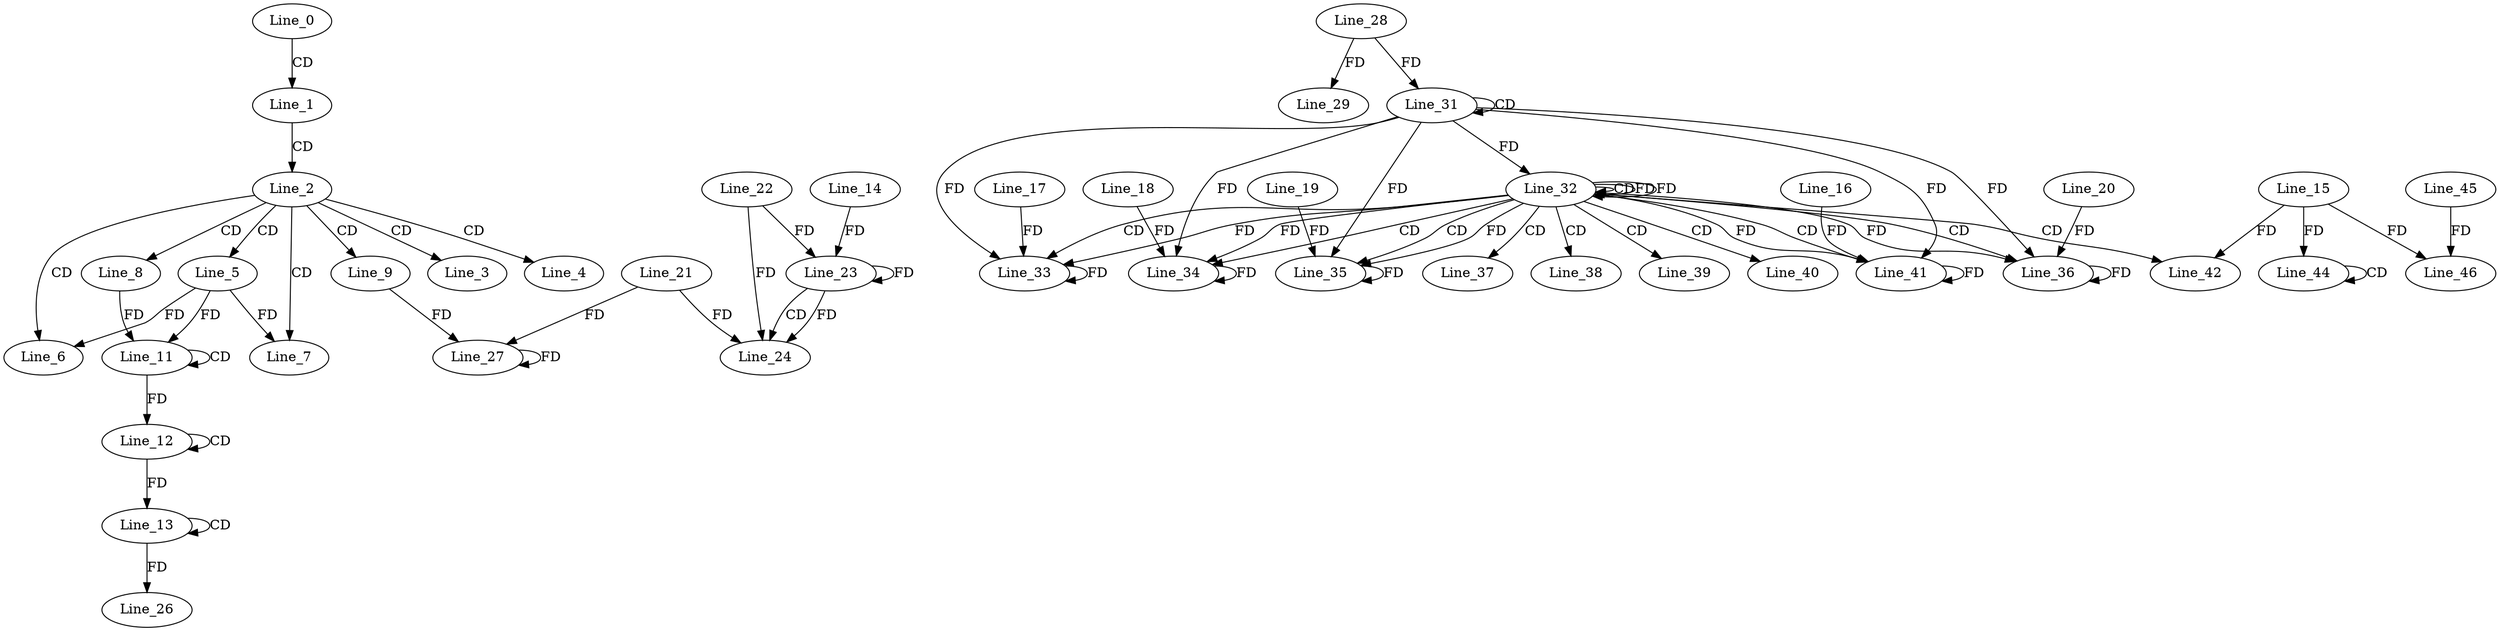 digraph G {
  Line_0;
  Line_1;
  Line_2;
  Line_3;
  Line_4;
  Line_5;
  Line_6;
  Line_7;
  Line_8;
  Line_9;
  Line_11;
  Line_11;
  Line_12;
  Line_12;
  Line_13;
  Line_13;
  Line_23;
  Line_22;
  Line_23;
  Line_14;
  Line_23;
  Line_24;
  Line_21;
  Line_26;
  Line_27;
  Line_27;
  Line_28;
  Line_29;
  Line_31;
  Line_31;
  Line_32;
  Line_32;
  Line_32;
  Line_32;
  Line_33;
  Line_17;
  Line_33;
  Line_33;
  Line_34;
  Line_18;
  Line_34;
  Line_34;
  Line_35;
  Line_19;
  Line_35;
  Line_35;
  Line_36;
  Line_20;
  Line_36;
  Line_36;
  Line_37;
  Line_38;
  Line_39;
  Line_40;
  Line_41;
  Line_16;
  Line_41;
  Line_41;
  Line_41;
  Line_42;
  Line_15;
  Line_44;
  Line_44;
  Line_46;
  Line_45;
  Line_0 -> Line_1 [ label="CD" ];
  Line_1 -> Line_2 [ label="CD" ];
  Line_2 -> Line_3 [ label="CD" ];
  Line_2 -> Line_4 [ label="CD" ];
  Line_2 -> Line_5 [ label="CD" ];
  Line_2 -> Line_6 [ label="CD" ];
  Line_5 -> Line_6 [ label="FD" ];
  Line_2 -> Line_7 [ label="CD" ];
  Line_5 -> Line_7 [ label="FD" ];
  Line_2 -> Line_8 [ label="CD" ];
  Line_2 -> Line_9 [ label="CD" ];
  Line_11 -> Line_11 [ label="CD" ];
  Line_8 -> Line_11 [ label="FD" ];
  Line_5 -> Line_11 [ label="FD" ];
  Line_12 -> Line_12 [ label="CD" ];
  Line_11 -> Line_12 [ label="FD" ];
  Line_13 -> Line_13 [ label="CD" ];
  Line_12 -> Line_13 [ label="FD" ];
  Line_23 -> Line_23 [ label="FD" ];
  Line_22 -> Line_23 [ label="FD" ];
  Line_14 -> Line_23 [ label="FD" ];
  Line_23 -> Line_24 [ label="CD" ];
  Line_21 -> Line_24 [ label="FD" ];
  Line_23 -> Line_24 [ label="FD" ];
  Line_22 -> Line_24 [ label="FD" ];
  Line_13 -> Line_26 [ label="FD" ];
  Line_9 -> Line_27 [ label="FD" ];
  Line_27 -> Line_27 [ label="FD" ];
  Line_21 -> Line_27 [ label="FD" ];
  Line_28 -> Line_29 [ label="FD" ];
  Line_31 -> Line_31 [ label="CD" ];
  Line_28 -> Line_31 [ label="FD" ];
  Line_32 -> Line_32 [ label="CD" ];
  Line_31 -> Line_32 [ label="FD" ];
  Line_32 -> Line_32 [ label="FD" ];
  Line_32 -> Line_33 [ label="CD" ];
  Line_33 -> Line_33 [ label="FD" ];
  Line_17 -> Line_33 [ label="FD" ];
  Line_31 -> Line_33 [ label="FD" ];
  Line_32 -> Line_33 [ label="FD" ];
  Line_32 -> Line_34 [ label="CD" ];
  Line_34 -> Line_34 [ label="FD" ];
  Line_18 -> Line_34 [ label="FD" ];
  Line_31 -> Line_34 [ label="FD" ];
  Line_32 -> Line_34 [ label="FD" ];
  Line_32 -> Line_35 [ label="CD" ];
  Line_35 -> Line_35 [ label="FD" ];
  Line_19 -> Line_35 [ label="FD" ];
  Line_31 -> Line_35 [ label="FD" ];
  Line_32 -> Line_35 [ label="FD" ];
  Line_32 -> Line_36 [ label="CD" ];
  Line_36 -> Line_36 [ label="FD" ];
  Line_20 -> Line_36 [ label="FD" ];
  Line_31 -> Line_36 [ label="FD" ];
  Line_32 -> Line_36 [ label="FD" ];
  Line_32 -> Line_37 [ label="CD" ];
  Line_32 -> Line_38 [ label="CD" ];
  Line_32 -> Line_39 [ label="CD" ];
  Line_32 -> Line_40 [ label="CD" ];
  Line_32 -> Line_41 [ label="CD" ];
  Line_41 -> Line_41 [ label="FD" ];
  Line_16 -> Line_41 [ label="FD" ];
  Line_31 -> Line_41 [ label="FD" ];
  Line_32 -> Line_41 [ label="FD" ];
  Line_32 -> Line_42 [ label="CD" ];
  Line_15 -> Line_42 [ label="FD" ];
  Line_44 -> Line_44 [ label="CD" ];
  Line_15 -> Line_44 [ label="FD" ];
  Line_15 -> Line_46 [ label="FD" ];
  Line_45 -> Line_46 [ label="FD" ];
  Line_32 -> Line_32 [ label="FD" ];
}
